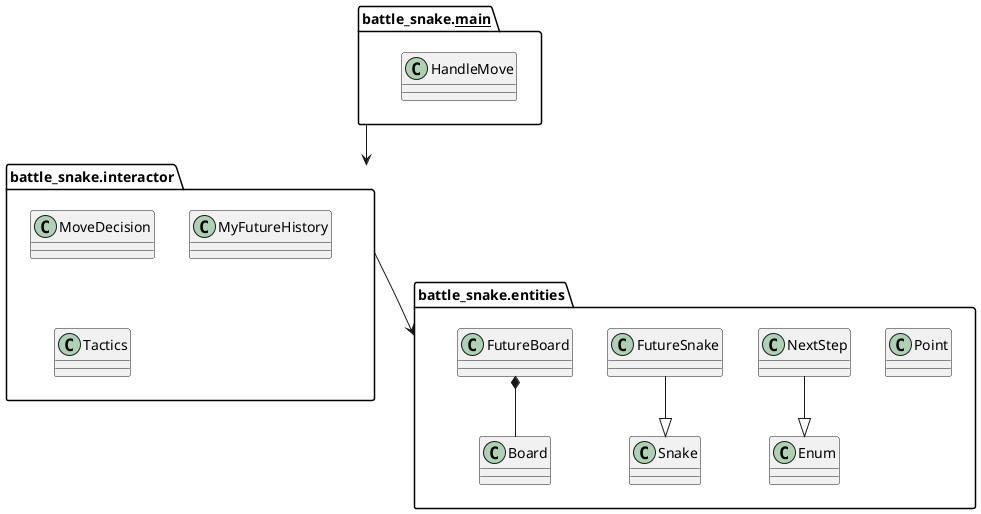 @startuml packages
set namespaceSeparator none
package "battle_snake.__main__" as battle_snake.__main__ {
    class HandleMove
}
package "battle_snake.interactor" as battle_snake.interactor {
    class MoveDecision
    class MyFutureHistory
    class Tactics
}
package "battle_snake.entities" as battle_snake.entities {
    class Point
    class NextStep
    class Snake
    class FutureSnake
    class Board
    class FutureBoard
    NextStep --|> Enum
    FutureSnake --|> Snake
    FutureBoard *-- Board
}
battle_snake.__main__ --> battle_snake.interactor
battle_snake.interactor --> battle_snake.entities
@enduml
